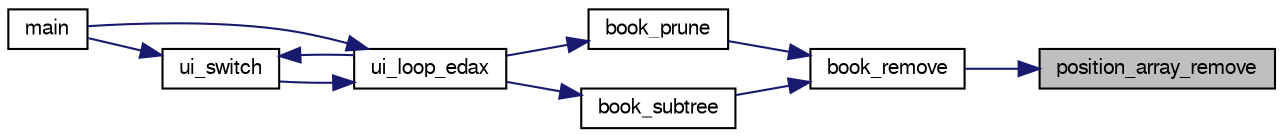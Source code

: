 digraph "position_array_remove"
{
 // LATEX_PDF_SIZE
  bgcolor="transparent";
  edge [fontname="FreeSans",fontsize="10",labelfontname="FreeSans",labelfontsize="10"];
  node [fontname="FreeSans",fontsize="10",shape=record];
  rankdir="RL";
  Node1 [label="position_array_remove",height=0.2,width=0.4,color="black", fillcolor="grey75", style="filled", fontcolor="black",tooltip="Remove a position from an array."];
  Node1 -> Node2 [dir="back",color="midnightblue",fontsize="10",style="solid",fontname="FreeSans"];
  Node2 [label="book_remove",height=0.2,width=0.4,color="black",URL="$book_8c.html#a76f46212f1b7245db77bef0218a684d6",tooltip="Remove a position from the book."];
  Node2 -> Node3 [dir="back",color="midnightblue",fontsize="10",style="solid",fontname="FreeSans"];
  Node3 [label="book_prune",height=0.2,width=0.4,color="black",URL="$book_8c.html#ab50384fa046cdc1e2c4b160aef84cf6a",tooltip="Prune a book."];
  Node3 -> Node4 [dir="back",color="midnightblue",fontsize="10",style="solid",fontname="FreeSans"];
  Node4 [label="ui_loop_edax",height=0.2,width=0.4,color="black",URL="$edax_8c.html#a2354b96c7688bae32bedb6203d672f50",tooltip="Loop event."];
  Node4 -> Node5 [dir="back",color="midnightblue",fontsize="10",style="solid",fontname="FreeSans"];
  Node5 [label="main",height=0.2,width=0.4,color="black",URL="$main_8c.html#a3c04138a5bfe5d72780bb7e82a18e627",tooltip="edax main function."];
  Node4 -> Node6 [dir="back",color="midnightblue",fontsize="10",style="solid",fontname="FreeSans"];
  Node6 [label="ui_switch",height=0.2,width=0.4,color="black",URL="$ui_8c.html#a4234d6b0fd690186ef0ec2fc2eba2d4d",tooltip="Switch between different User Interface."];
  Node6 -> Node5 [dir="back",color="midnightblue",fontsize="10",style="solid",fontname="FreeSans"];
  Node6 -> Node4 [dir="back",color="midnightblue",fontsize="10",style="solid",fontname="FreeSans"];
  Node2 -> Node7 [dir="back",color="midnightblue",fontsize="10",style="solid",fontname="FreeSans"];
  Node7 [label="book_subtree",height=0.2,width=0.4,color="black",URL="$book_8c.html#a54e2a9a31eaf5be229ebfb49e200065b",tooltip="Prune a book."];
  Node7 -> Node4 [dir="back",color="midnightblue",fontsize="10",style="solid",fontname="FreeSans"];
}
